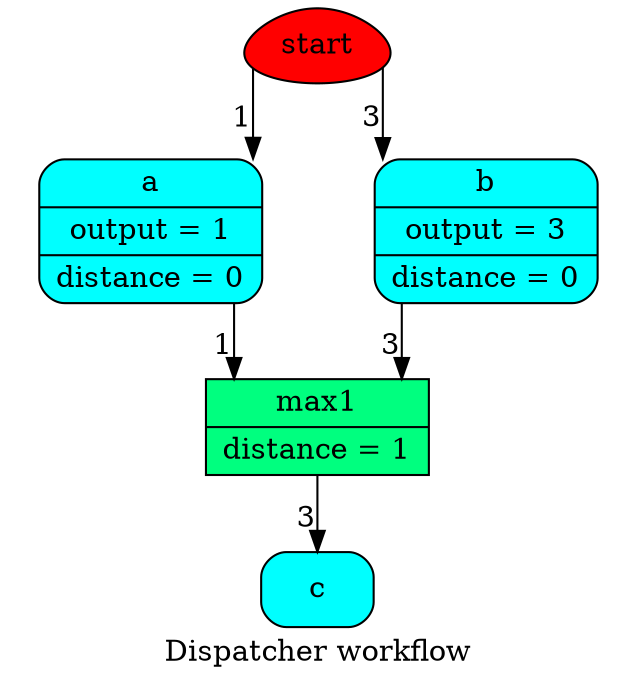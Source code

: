 digraph Dispatcher {
	graph [ratio=1]
	node [style=filled]
	splines = ortho
	label = "Dispatcher workflow"
		Dispatcher_78779400 [label=start fillcolor=red shape=egg]
		"Dispatcher_-7581342329438558216" [label="{ max1 | distance = 1 }" fillcolor=springgreen shape=record]
		Dispatcher_6978204315916669291 [label="{ a | output = 1 | distance = 0 }" fillcolor=cyan shape=Mrecord]
		Dispatcher_5731122394292607163 [label="{ b | output = 3 | distance = 0 }" fillcolor=cyan shape=Mrecord]
		"Dispatcher_-9068828303841174803" [label="{ c  }" fillcolor=cyan shape=Mrecord]
			"Dispatcher_-7581342329438558216" -> "Dispatcher_-9068828303841174803" [xlabel=3]
			Dispatcher_6978204315916669291 -> "Dispatcher_-7581342329438558216" [xlabel=1]
			Dispatcher_78779400 -> Dispatcher_5731122394292607163 [xlabel=3]
			Dispatcher_78779400 -> Dispatcher_6978204315916669291 [xlabel=1]
			Dispatcher_5731122394292607163 -> "Dispatcher_-7581342329438558216" [xlabel=3]
}